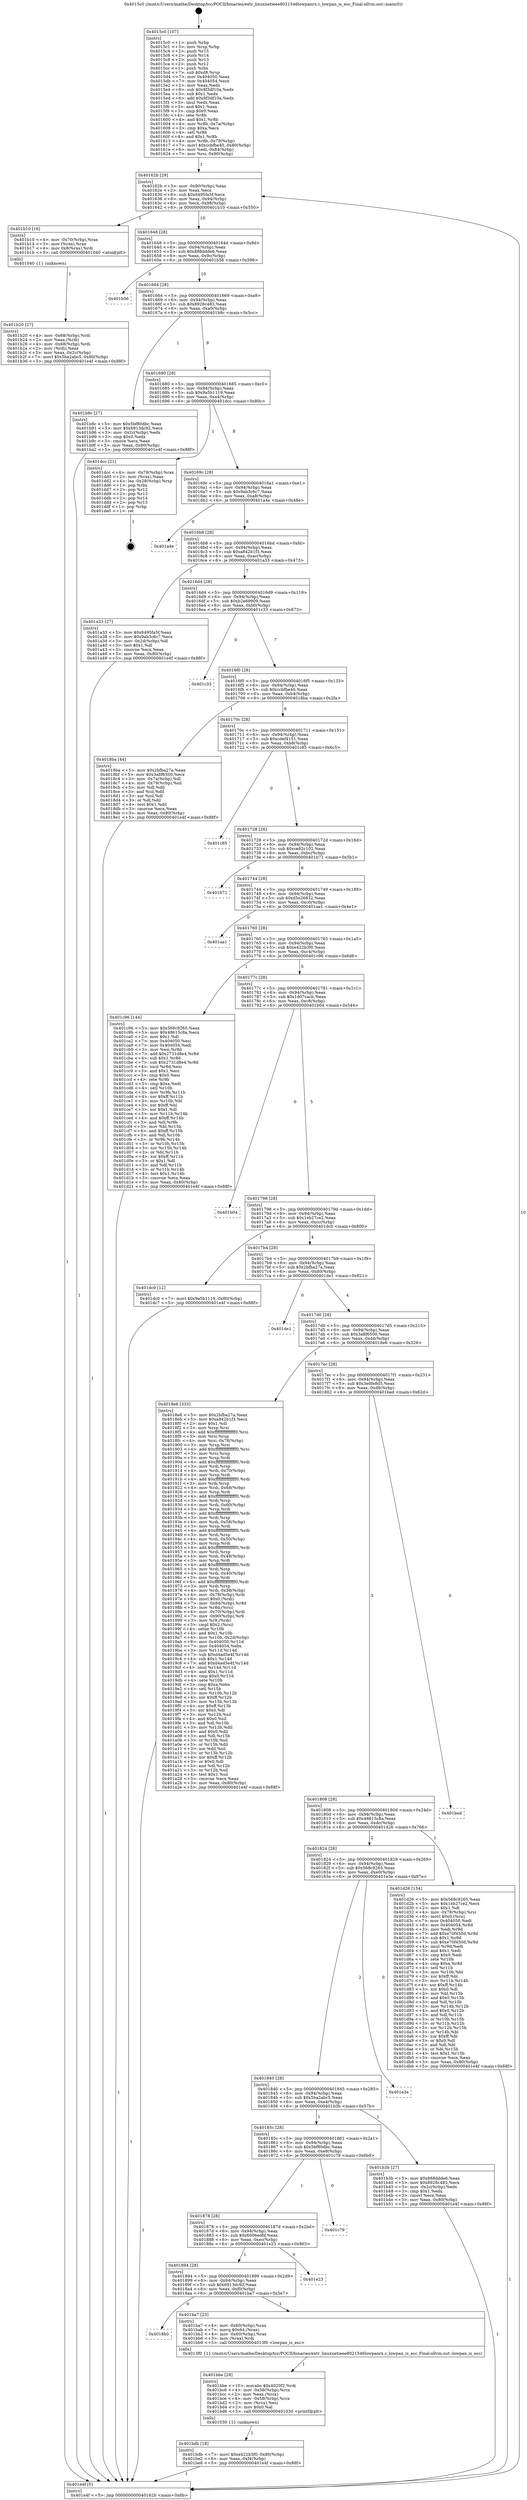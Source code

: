 digraph "0x4015c0" {
  label = "0x4015c0 (/mnt/c/Users/mathe/Desktop/tcc/POCII/binaries/extr_linuxnetieee8021546lowpanrx.c_lowpan_is_esc_Final-ollvm.out::main(0))"
  labelloc = "t"
  node[shape=record]

  Entry [label="",width=0.3,height=0.3,shape=circle,fillcolor=black,style=filled]
  "0x40162b" [label="{
     0x40162b [29]\l
     | [instrs]\l
     &nbsp;&nbsp;0x40162b \<+3\>: mov -0x80(%rbp),%eax\l
     &nbsp;&nbsp;0x40162e \<+2\>: mov %eax,%ecx\l
     &nbsp;&nbsp;0x401630 \<+6\>: sub $0x8495fa5f,%ecx\l
     &nbsp;&nbsp;0x401636 \<+6\>: mov %eax,-0x94(%rbp)\l
     &nbsp;&nbsp;0x40163c \<+6\>: mov %ecx,-0x98(%rbp)\l
     &nbsp;&nbsp;0x401642 \<+6\>: je 0000000000401b10 \<main+0x550\>\l
  }"]
  "0x401b10" [label="{
     0x401b10 [16]\l
     | [instrs]\l
     &nbsp;&nbsp;0x401b10 \<+4\>: mov -0x70(%rbp),%rax\l
     &nbsp;&nbsp;0x401b14 \<+3\>: mov (%rax),%rax\l
     &nbsp;&nbsp;0x401b17 \<+4\>: mov 0x8(%rax),%rdi\l
     &nbsp;&nbsp;0x401b1b \<+5\>: call 0000000000401040 \<atoi@plt\>\l
     | [calls]\l
     &nbsp;&nbsp;0x401040 \{1\} (unknown)\l
  }"]
  "0x401648" [label="{
     0x401648 [28]\l
     | [instrs]\l
     &nbsp;&nbsp;0x401648 \<+5\>: jmp 000000000040164d \<main+0x8d\>\l
     &nbsp;&nbsp;0x40164d \<+6\>: mov -0x94(%rbp),%eax\l
     &nbsp;&nbsp;0x401653 \<+5\>: sub $0x888ddde6,%eax\l
     &nbsp;&nbsp;0x401658 \<+6\>: mov %eax,-0x9c(%rbp)\l
     &nbsp;&nbsp;0x40165e \<+6\>: je 0000000000401b56 \<main+0x596\>\l
  }"]
  Exit [label="",width=0.3,height=0.3,shape=circle,fillcolor=black,style=filled,peripheries=2]
  "0x401b56" [label="{
     0x401b56\l
  }", style=dashed]
  "0x401664" [label="{
     0x401664 [28]\l
     | [instrs]\l
     &nbsp;&nbsp;0x401664 \<+5\>: jmp 0000000000401669 \<main+0xa9\>\l
     &nbsp;&nbsp;0x401669 \<+6\>: mov -0x94(%rbp),%eax\l
     &nbsp;&nbsp;0x40166f \<+5\>: sub $0x8928c483,%eax\l
     &nbsp;&nbsp;0x401674 \<+6\>: mov %eax,-0xa0(%rbp)\l
     &nbsp;&nbsp;0x40167a \<+6\>: je 0000000000401b8c \<main+0x5cc\>\l
  }"]
  "0x401bdb" [label="{
     0x401bdb [18]\l
     | [instrs]\l
     &nbsp;&nbsp;0x401bdb \<+7\>: movl $0xe422b3f0,-0x80(%rbp)\l
     &nbsp;&nbsp;0x401be2 \<+6\>: mov %eax,-0xf4(%rbp)\l
     &nbsp;&nbsp;0x401be8 \<+5\>: jmp 0000000000401e4f \<main+0x88f\>\l
  }"]
  "0x401b8c" [label="{
     0x401b8c [27]\l
     | [instrs]\l
     &nbsp;&nbsp;0x401b8c \<+5\>: mov $0x5bf80dbc,%eax\l
     &nbsp;&nbsp;0x401b91 \<+5\>: mov $0x6913dc92,%ecx\l
     &nbsp;&nbsp;0x401b96 \<+3\>: mov -0x2c(%rbp),%edx\l
     &nbsp;&nbsp;0x401b99 \<+3\>: cmp $0x0,%edx\l
     &nbsp;&nbsp;0x401b9c \<+3\>: cmove %ecx,%eax\l
     &nbsp;&nbsp;0x401b9f \<+3\>: mov %eax,-0x80(%rbp)\l
     &nbsp;&nbsp;0x401ba2 \<+5\>: jmp 0000000000401e4f \<main+0x88f\>\l
  }"]
  "0x401680" [label="{
     0x401680 [28]\l
     | [instrs]\l
     &nbsp;&nbsp;0x401680 \<+5\>: jmp 0000000000401685 \<main+0xc5\>\l
     &nbsp;&nbsp;0x401685 \<+6\>: mov -0x94(%rbp),%eax\l
     &nbsp;&nbsp;0x40168b \<+5\>: sub $0x9a5b1119,%eax\l
     &nbsp;&nbsp;0x401690 \<+6\>: mov %eax,-0xa4(%rbp)\l
     &nbsp;&nbsp;0x401696 \<+6\>: je 0000000000401dcc \<main+0x80c\>\l
  }"]
  "0x401bbe" [label="{
     0x401bbe [29]\l
     | [instrs]\l
     &nbsp;&nbsp;0x401bbe \<+10\>: movabs $0x4020f2,%rdi\l
     &nbsp;&nbsp;0x401bc8 \<+4\>: mov -0x58(%rbp),%rcx\l
     &nbsp;&nbsp;0x401bcc \<+2\>: mov %eax,(%rcx)\l
     &nbsp;&nbsp;0x401bce \<+4\>: mov -0x58(%rbp),%rcx\l
     &nbsp;&nbsp;0x401bd2 \<+2\>: mov (%rcx),%esi\l
     &nbsp;&nbsp;0x401bd4 \<+2\>: mov $0x0,%al\l
     &nbsp;&nbsp;0x401bd6 \<+5\>: call 0000000000401030 \<printf@plt\>\l
     | [calls]\l
     &nbsp;&nbsp;0x401030 \{1\} (unknown)\l
  }"]
  "0x401dcc" [label="{
     0x401dcc [21]\l
     | [instrs]\l
     &nbsp;&nbsp;0x401dcc \<+4\>: mov -0x78(%rbp),%rax\l
     &nbsp;&nbsp;0x401dd0 \<+2\>: mov (%rax),%eax\l
     &nbsp;&nbsp;0x401dd2 \<+4\>: lea -0x28(%rbp),%rsp\l
     &nbsp;&nbsp;0x401dd6 \<+1\>: pop %rbx\l
     &nbsp;&nbsp;0x401dd7 \<+2\>: pop %r12\l
     &nbsp;&nbsp;0x401dd9 \<+2\>: pop %r13\l
     &nbsp;&nbsp;0x401ddb \<+2\>: pop %r14\l
     &nbsp;&nbsp;0x401ddd \<+2\>: pop %r15\l
     &nbsp;&nbsp;0x401ddf \<+1\>: pop %rbp\l
     &nbsp;&nbsp;0x401de0 \<+1\>: ret\l
  }"]
  "0x40169c" [label="{
     0x40169c [28]\l
     | [instrs]\l
     &nbsp;&nbsp;0x40169c \<+5\>: jmp 00000000004016a1 \<main+0xe1\>\l
     &nbsp;&nbsp;0x4016a1 \<+6\>: mov -0x94(%rbp),%eax\l
     &nbsp;&nbsp;0x4016a7 \<+5\>: sub $0x9ab3c6c7,%eax\l
     &nbsp;&nbsp;0x4016ac \<+6\>: mov %eax,-0xa8(%rbp)\l
     &nbsp;&nbsp;0x4016b2 \<+6\>: je 0000000000401a4e \<main+0x48e\>\l
  }"]
  "0x4018b0" [label="{
     0x4018b0\l
  }", style=dashed]
  "0x401a4e" [label="{
     0x401a4e\l
  }", style=dashed]
  "0x4016b8" [label="{
     0x4016b8 [28]\l
     | [instrs]\l
     &nbsp;&nbsp;0x4016b8 \<+5\>: jmp 00000000004016bd \<main+0xfd\>\l
     &nbsp;&nbsp;0x4016bd \<+6\>: mov -0x94(%rbp),%eax\l
     &nbsp;&nbsp;0x4016c3 \<+5\>: sub $0xa842b1f3,%eax\l
     &nbsp;&nbsp;0x4016c8 \<+6\>: mov %eax,-0xac(%rbp)\l
     &nbsp;&nbsp;0x4016ce \<+6\>: je 0000000000401a33 \<main+0x473\>\l
  }"]
  "0x401ba7" [label="{
     0x401ba7 [23]\l
     | [instrs]\l
     &nbsp;&nbsp;0x401ba7 \<+4\>: mov -0x60(%rbp),%rax\l
     &nbsp;&nbsp;0x401bab \<+7\>: movq $0x64,(%rax)\l
     &nbsp;&nbsp;0x401bb2 \<+4\>: mov -0x60(%rbp),%rax\l
     &nbsp;&nbsp;0x401bb6 \<+3\>: mov (%rax),%rdi\l
     &nbsp;&nbsp;0x401bb9 \<+5\>: call 00000000004013f0 \<lowpan_is_esc\>\l
     | [calls]\l
     &nbsp;&nbsp;0x4013f0 \{1\} (/mnt/c/Users/mathe/Desktop/tcc/POCII/binaries/extr_linuxnetieee8021546lowpanrx.c_lowpan_is_esc_Final-ollvm.out::lowpan_is_esc)\l
  }"]
  "0x401a33" [label="{
     0x401a33 [27]\l
     | [instrs]\l
     &nbsp;&nbsp;0x401a33 \<+5\>: mov $0x8495fa5f,%eax\l
     &nbsp;&nbsp;0x401a38 \<+5\>: mov $0x9ab3c6c7,%ecx\l
     &nbsp;&nbsp;0x401a3d \<+3\>: mov -0x2d(%rbp),%dl\l
     &nbsp;&nbsp;0x401a40 \<+3\>: test $0x1,%dl\l
     &nbsp;&nbsp;0x401a43 \<+3\>: cmovne %ecx,%eax\l
     &nbsp;&nbsp;0x401a46 \<+3\>: mov %eax,-0x80(%rbp)\l
     &nbsp;&nbsp;0x401a49 \<+5\>: jmp 0000000000401e4f \<main+0x88f\>\l
  }"]
  "0x4016d4" [label="{
     0x4016d4 [28]\l
     | [instrs]\l
     &nbsp;&nbsp;0x4016d4 \<+5\>: jmp 00000000004016d9 \<main+0x119\>\l
     &nbsp;&nbsp;0x4016d9 \<+6\>: mov -0x94(%rbp),%eax\l
     &nbsp;&nbsp;0x4016df \<+5\>: sub $0xb2e69909,%eax\l
     &nbsp;&nbsp;0x4016e4 \<+6\>: mov %eax,-0xb0(%rbp)\l
     &nbsp;&nbsp;0x4016ea \<+6\>: je 0000000000401c33 \<main+0x673\>\l
  }"]
  "0x401894" [label="{
     0x401894 [28]\l
     | [instrs]\l
     &nbsp;&nbsp;0x401894 \<+5\>: jmp 0000000000401899 \<main+0x2d9\>\l
     &nbsp;&nbsp;0x401899 \<+6\>: mov -0x94(%rbp),%eax\l
     &nbsp;&nbsp;0x40189f \<+5\>: sub $0x6913dc92,%eax\l
     &nbsp;&nbsp;0x4018a4 \<+6\>: mov %eax,-0xf0(%rbp)\l
     &nbsp;&nbsp;0x4018aa \<+6\>: je 0000000000401ba7 \<main+0x5e7\>\l
  }"]
  "0x401c33" [label="{
     0x401c33\l
  }", style=dashed]
  "0x4016f0" [label="{
     0x4016f0 [28]\l
     | [instrs]\l
     &nbsp;&nbsp;0x4016f0 \<+5\>: jmp 00000000004016f5 \<main+0x135\>\l
     &nbsp;&nbsp;0x4016f5 \<+6\>: mov -0x94(%rbp),%eax\l
     &nbsp;&nbsp;0x4016fb \<+5\>: sub $0xccbfbe40,%eax\l
     &nbsp;&nbsp;0x401700 \<+6\>: mov %eax,-0xb4(%rbp)\l
     &nbsp;&nbsp;0x401706 \<+6\>: je 00000000004018ba \<main+0x2fa\>\l
  }"]
  "0x401e23" [label="{
     0x401e23\l
  }", style=dashed]
  "0x4018ba" [label="{
     0x4018ba [44]\l
     | [instrs]\l
     &nbsp;&nbsp;0x4018ba \<+5\>: mov $0x2bfba27a,%eax\l
     &nbsp;&nbsp;0x4018bf \<+5\>: mov $0x3a8f6500,%ecx\l
     &nbsp;&nbsp;0x4018c4 \<+3\>: mov -0x7a(%rbp),%dl\l
     &nbsp;&nbsp;0x4018c7 \<+4\>: mov -0x79(%rbp),%sil\l
     &nbsp;&nbsp;0x4018cb \<+3\>: mov %dl,%dil\l
     &nbsp;&nbsp;0x4018ce \<+3\>: and %sil,%dil\l
     &nbsp;&nbsp;0x4018d1 \<+3\>: xor %sil,%dl\l
     &nbsp;&nbsp;0x4018d4 \<+3\>: or %dl,%dil\l
     &nbsp;&nbsp;0x4018d7 \<+4\>: test $0x1,%dil\l
     &nbsp;&nbsp;0x4018db \<+3\>: cmovne %ecx,%eax\l
     &nbsp;&nbsp;0x4018de \<+3\>: mov %eax,-0x80(%rbp)\l
     &nbsp;&nbsp;0x4018e1 \<+5\>: jmp 0000000000401e4f \<main+0x88f\>\l
  }"]
  "0x40170c" [label="{
     0x40170c [28]\l
     | [instrs]\l
     &nbsp;&nbsp;0x40170c \<+5\>: jmp 0000000000401711 \<main+0x151\>\l
     &nbsp;&nbsp;0x401711 \<+6\>: mov -0x94(%rbp),%eax\l
     &nbsp;&nbsp;0x401717 \<+5\>: sub $0xcdef4151,%eax\l
     &nbsp;&nbsp;0x40171c \<+6\>: mov %eax,-0xb8(%rbp)\l
     &nbsp;&nbsp;0x401722 \<+6\>: je 0000000000401c85 \<main+0x6c5\>\l
  }"]
  "0x401e4f" [label="{
     0x401e4f [5]\l
     | [instrs]\l
     &nbsp;&nbsp;0x401e4f \<+5\>: jmp 000000000040162b \<main+0x6b\>\l
  }"]
  "0x4015c0" [label="{
     0x4015c0 [107]\l
     | [instrs]\l
     &nbsp;&nbsp;0x4015c0 \<+1\>: push %rbp\l
     &nbsp;&nbsp;0x4015c1 \<+3\>: mov %rsp,%rbp\l
     &nbsp;&nbsp;0x4015c4 \<+2\>: push %r15\l
     &nbsp;&nbsp;0x4015c6 \<+2\>: push %r14\l
     &nbsp;&nbsp;0x4015c8 \<+2\>: push %r13\l
     &nbsp;&nbsp;0x4015ca \<+2\>: push %r12\l
     &nbsp;&nbsp;0x4015cc \<+1\>: push %rbx\l
     &nbsp;&nbsp;0x4015cd \<+7\>: sub $0xd8,%rsp\l
     &nbsp;&nbsp;0x4015d4 \<+7\>: mov 0x404050,%eax\l
     &nbsp;&nbsp;0x4015db \<+7\>: mov 0x404054,%ecx\l
     &nbsp;&nbsp;0x4015e2 \<+2\>: mov %eax,%edx\l
     &nbsp;&nbsp;0x4015e4 \<+6\>: sub $0x8f3df10a,%edx\l
     &nbsp;&nbsp;0x4015ea \<+3\>: sub $0x1,%edx\l
     &nbsp;&nbsp;0x4015ed \<+6\>: add $0x8f3df10a,%edx\l
     &nbsp;&nbsp;0x4015f3 \<+3\>: imul %edx,%eax\l
     &nbsp;&nbsp;0x4015f6 \<+3\>: and $0x1,%eax\l
     &nbsp;&nbsp;0x4015f9 \<+3\>: cmp $0x0,%eax\l
     &nbsp;&nbsp;0x4015fc \<+4\>: sete %r8b\l
     &nbsp;&nbsp;0x401600 \<+4\>: and $0x1,%r8b\l
     &nbsp;&nbsp;0x401604 \<+4\>: mov %r8b,-0x7a(%rbp)\l
     &nbsp;&nbsp;0x401608 \<+3\>: cmp $0xa,%ecx\l
     &nbsp;&nbsp;0x40160b \<+4\>: setl %r8b\l
     &nbsp;&nbsp;0x40160f \<+4\>: and $0x1,%r8b\l
     &nbsp;&nbsp;0x401613 \<+4\>: mov %r8b,-0x79(%rbp)\l
     &nbsp;&nbsp;0x401617 \<+7\>: movl $0xccbfbe40,-0x80(%rbp)\l
     &nbsp;&nbsp;0x40161e \<+6\>: mov %edi,-0x84(%rbp)\l
     &nbsp;&nbsp;0x401624 \<+7\>: mov %rsi,-0x90(%rbp)\l
  }"]
  "0x401878" [label="{
     0x401878 [28]\l
     | [instrs]\l
     &nbsp;&nbsp;0x401878 \<+5\>: jmp 000000000040187d \<main+0x2bd\>\l
     &nbsp;&nbsp;0x40187d \<+6\>: mov -0x94(%rbp),%eax\l
     &nbsp;&nbsp;0x401883 \<+5\>: sub $0x6006ed6f,%eax\l
     &nbsp;&nbsp;0x401888 \<+6\>: mov %eax,-0xec(%rbp)\l
     &nbsp;&nbsp;0x40188e \<+6\>: je 0000000000401e23 \<main+0x863\>\l
  }"]
  "0x401c85" [label="{
     0x401c85\l
  }", style=dashed]
  "0x401728" [label="{
     0x401728 [28]\l
     | [instrs]\l
     &nbsp;&nbsp;0x401728 \<+5\>: jmp 000000000040172d \<main+0x16d\>\l
     &nbsp;&nbsp;0x40172d \<+6\>: mov -0x94(%rbp),%eax\l
     &nbsp;&nbsp;0x401733 \<+5\>: sub $0xce82c102,%eax\l
     &nbsp;&nbsp;0x401738 \<+6\>: mov %eax,-0xbc(%rbp)\l
     &nbsp;&nbsp;0x40173e \<+6\>: je 0000000000401b71 \<main+0x5b1\>\l
  }"]
  "0x401c79" [label="{
     0x401c79\l
  }", style=dashed]
  "0x401b71" [label="{
     0x401b71\l
  }", style=dashed]
  "0x401744" [label="{
     0x401744 [28]\l
     | [instrs]\l
     &nbsp;&nbsp;0x401744 \<+5\>: jmp 0000000000401749 \<main+0x189\>\l
     &nbsp;&nbsp;0x401749 \<+6\>: mov -0x94(%rbp),%eax\l
     &nbsp;&nbsp;0x40174f \<+5\>: sub $0xd5e26832,%eax\l
     &nbsp;&nbsp;0x401754 \<+6\>: mov %eax,-0xc0(%rbp)\l
     &nbsp;&nbsp;0x40175a \<+6\>: je 0000000000401aa1 \<main+0x4e1\>\l
  }"]
  "0x40185c" [label="{
     0x40185c [28]\l
     | [instrs]\l
     &nbsp;&nbsp;0x40185c \<+5\>: jmp 0000000000401861 \<main+0x2a1\>\l
     &nbsp;&nbsp;0x401861 \<+6\>: mov -0x94(%rbp),%eax\l
     &nbsp;&nbsp;0x401867 \<+5\>: sub $0x5bf80dbc,%eax\l
     &nbsp;&nbsp;0x40186c \<+6\>: mov %eax,-0xe8(%rbp)\l
     &nbsp;&nbsp;0x401872 \<+6\>: je 0000000000401c79 \<main+0x6b9\>\l
  }"]
  "0x401aa1" [label="{
     0x401aa1\l
  }", style=dashed]
  "0x401760" [label="{
     0x401760 [28]\l
     | [instrs]\l
     &nbsp;&nbsp;0x401760 \<+5\>: jmp 0000000000401765 \<main+0x1a5\>\l
     &nbsp;&nbsp;0x401765 \<+6\>: mov -0x94(%rbp),%eax\l
     &nbsp;&nbsp;0x40176b \<+5\>: sub $0xe422b3f0,%eax\l
     &nbsp;&nbsp;0x401770 \<+6\>: mov %eax,-0xc4(%rbp)\l
     &nbsp;&nbsp;0x401776 \<+6\>: je 0000000000401c96 \<main+0x6d6\>\l
  }"]
  "0x401b3b" [label="{
     0x401b3b [27]\l
     | [instrs]\l
     &nbsp;&nbsp;0x401b3b \<+5\>: mov $0x888ddde6,%eax\l
     &nbsp;&nbsp;0x401b40 \<+5\>: mov $0x8928c483,%ecx\l
     &nbsp;&nbsp;0x401b45 \<+3\>: mov -0x2c(%rbp),%edx\l
     &nbsp;&nbsp;0x401b48 \<+3\>: cmp $0x1,%edx\l
     &nbsp;&nbsp;0x401b4b \<+3\>: cmovl %ecx,%eax\l
     &nbsp;&nbsp;0x401b4e \<+3\>: mov %eax,-0x80(%rbp)\l
     &nbsp;&nbsp;0x401b51 \<+5\>: jmp 0000000000401e4f \<main+0x88f\>\l
  }"]
  "0x401c96" [label="{
     0x401c96 [144]\l
     | [instrs]\l
     &nbsp;&nbsp;0x401c96 \<+5\>: mov $0x568c9265,%eax\l
     &nbsp;&nbsp;0x401c9b \<+5\>: mov $0x48615c8a,%ecx\l
     &nbsp;&nbsp;0x401ca0 \<+2\>: mov $0x1,%dl\l
     &nbsp;&nbsp;0x401ca2 \<+7\>: mov 0x404050,%esi\l
     &nbsp;&nbsp;0x401ca9 \<+7\>: mov 0x404054,%edi\l
     &nbsp;&nbsp;0x401cb0 \<+3\>: mov %esi,%r8d\l
     &nbsp;&nbsp;0x401cb3 \<+7\>: add $0x2731d8e4,%r8d\l
     &nbsp;&nbsp;0x401cba \<+4\>: sub $0x1,%r8d\l
     &nbsp;&nbsp;0x401cbe \<+7\>: sub $0x2731d8e4,%r8d\l
     &nbsp;&nbsp;0x401cc5 \<+4\>: imul %r8d,%esi\l
     &nbsp;&nbsp;0x401cc9 \<+3\>: and $0x1,%esi\l
     &nbsp;&nbsp;0x401ccc \<+3\>: cmp $0x0,%esi\l
     &nbsp;&nbsp;0x401ccf \<+4\>: sete %r9b\l
     &nbsp;&nbsp;0x401cd3 \<+3\>: cmp $0xa,%edi\l
     &nbsp;&nbsp;0x401cd6 \<+4\>: setl %r10b\l
     &nbsp;&nbsp;0x401cda \<+3\>: mov %r9b,%r11b\l
     &nbsp;&nbsp;0x401cdd \<+4\>: xor $0xff,%r11b\l
     &nbsp;&nbsp;0x401ce1 \<+3\>: mov %r10b,%bl\l
     &nbsp;&nbsp;0x401ce4 \<+3\>: xor $0xff,%bl\l
     &nbsp;&nbsp;0x401ce7 \<+3\>: xor $0x1,%dl\l
     &nbsp;&nbsp;0x401cea \<+3\>: mov %r11b,%r14b\l
     &nbsp;&nbsp;0x401ced \<+4\>: and $0xff,%r14b\l
     &nbsp;&nbsp;0x401cf1 \<+3\>: and %dl,%r9b\l
     &nbsp;&nbsp;0x401cf4 \<+3\>: mov %bl,%r15b\l
     &nbsp;&nbsp;0x401cf7 \<+4\>: and $0xff,%r15b\l
     &nbsp;&nbsp;0x401cfb \<+3\>: and %dl,%r10b\l
     &nbsp;&nbsp;0x401cfe \<+3\>: or %r9b,%r14b\l
     &nbsp;&nbsp;0x401d01 \<+3\>: or %r10b,%r15b\l
     &nbsp;&nbsp;0x401d04 \<+3\>: xor %r15b,%r14b\l
     &nbsp;&nbsp;0x401d07 \<+3\>: or %bl,%r11b\l
     &nbsp;&nbsp;0x401d0a \<+4\>: xor $0xff,%r11b\l
     &nbsp;&nbsp;0x401d0e \<+3\>: or $0x1,%dl\l
     &nbsp;&nbsp;0x401d11 \<+3\>: and %dl,%r11b\l
     &nbsp;&nbsp;0x401d14 \<+3\>: or %r11b,%r14b\l
     &nbsp;&nbsp;0x401d17 \<+4\>: test $0x1,%r14b\l
     &nbsp;&nbsp;0x401d1b \<+3\>: cmovne %ecx,%eax\l
     &nbsp;&nbsp;0x401d1e \<+3\>: mov %eax,-0x80(%rbp)\l
     &nbsp;&nbsp;0x401d21 \<+5\>: jmp 0000000000401e4f \<main+0x88f\>\l
  }"]
  "0x40177c" [label="{
     0x40177c [28]\l
     | [instrs]\l
     &nbsp;&nbsp;0x40177c \<+5\>: jmp 0000000000401781 \<main+0x1c1\>\l
     &nbsp;&nbsp;0x401781 \<+6\>: mov -0x94(%rbp),%eax\l
     &nbsp;&nbsp;0x401787 \<+5\>: sub $0x1d07cacb,%eax\l
     &nbsp;&nbsp;0x40178c \<+6\>: mov %eax,-0xc8(%rbp)\l
     &nbsp;&nbsp;0x401792 \<+6\>: je 0000000000401b04 \<main+0x544\>\l
  }"]
  "0x401840" [label="{
     0x401840 [28]\l
     | [instrs]\l
     &nbsp;&nbsp;0x401840 \<+5\>: jmp 0000000000401845 \<main+0x285\>\l
     &nbsp;&nbsp;0x401845 \<+6\>: mov -0x94(%rbp),%eax\l
     &nbsp;&nbsp;0x40184b \<+5\>: sub $0x5ba2abc5,%eax\l
     &nbsp;&nbsp;0x401850 \<+6\>: mov %eax,-0xe4(%rbp)\l
     &nbsp;&nbsp;0x401856 \<+6\>: je 0000000000401b3b \<main+0x57b\>\l
  }"]
  "0x401b04" [label="{
     0x401b04\l
  }", style=dashed]
  "0x401798" [label="{
     0x401798 [28]\l
     | [instrs]\l
     &nbsp;&nbsp;0x401798 \<+5\>: jmp 000000000040179d \<main+0x1dd\>\l
     &nbsp;&nbsp;0x40179d \<+6\>: mov -0x94(%rbp),%eax\l
     &nbsp;&nbsp;0x4017a3 \<+5\>: sub $0x1eb27ce2,%eax\l
     &nbsp;&nbsp;0x4017a8 \<+6\>: mov %eax,-0xcc(%rbp)\l
     &nbsp;&nbsp;0x4017ae \<+6\>: je 0000000000401dc0 \<main+0x800\>\l
  }"]
  "0x401e3e" [label="{
     0x401e3e\l
  }", style=dashed]
  "0x401dc0" [label="{
     0x401dc0 [12]\l
     | [instrs]\l
     &nbsp;&nbsp;0x401dc0 \<+7\>: movl $0x9a5b1119,-0x80(%rbp)\l
     &nbsp;&nbsp;0x401dc7 \<+5\>: jmp 0000000000401e4f \<main+0x88f\>\l
  }"]
  "0x4017b4" [label="{
     0x4017b4 [28]\l
     | [instrs]\l
     &nbsp;&nbsp;0x4017b4 \<+5\>: jmp 00000000004017b9 \<main+0x1f9\>\l
     &nbsp;&nbsp;0x4017b9 \<+6\>: mov -0x94(%rbp),%eax\l
     &nbsp;&nbsp;0x4017bf \<+5\>: sub $0x2bfba27a,%eax\l
     &nbsp;&nbsp;0x4017c4 \<+6\>: mov %eax,-0xd0(%rbp)\l
     &nbsp;&nbsp;0x4017ca \<+6\>: je 0000000000401de1 \<main+0x821\>\l
  }"]
  "0x401824" [label="{
     0x401824 [28]\l
     | [instrs]\l
     &nbsp;&nbsp;0x401824 \<+5\>: jmp 0000000000401829 \<main+0x269\>\l
     &nbsp;&nbsp;0x401829 \<+6\>: mov -0x94(%rbp),%eax\l
     &nbsp;&nbsp;0x40182f \<+5\>: sub $0x568c9265,%eax\l
     &nbsp;&nbsp;0x401834 \<+6\>: mov %eax,-0xe0(%rbp)\l
     &nbsp;&nbsp;0x40183a \<+6\>: je 0000000000401e3e \<main+0x87e\>\l
  }"]
  "0x401de1" [label="{
     0x401de1\l
  }", style=dashed]
  "0x4017d0" [label="{
     0x4017d0 [28]\l
     | [instrs]\l
     &nbsp;&nbsp;0x4017d0 \<+5\>: jmp 00000000004017d5 \<main+0x215\>\l
     &nbsp;&nbsp;0x4017d5 \<+6\>: mov -0x94(%rbp),%eax\l
     &nbsp;&nbsp;0x4017db \<+5\>: sub $0x3a8f6500,%eax\l
     &nbsp;&nbsp;0x4017e0 \<+6\>: mov %eax,-0xd4(%rbp)\l
     &nbsp;&nbsp;0x4017e6 \<+6\>: je 00000000004018e6 \<main+0x326\>\l
  }"]
  "0x401d26" [label="{
     0x401d26 [154]\l
     | [instrs]\l
     &nbsp;&nbsp;0x401d26 \<+5\>: mov $0x568c9265,%eax\l
     &nbsp;&nbsp;0x401d2b \<+5\>: mov $0x1eb27ce2,%ecx\l
     &nbsp;&nbsp;0x401d30 \<+2\>: mov $0x1,%dl\l
     &nbsp;&nbsp;0x401d32 \<+4\>: mov -0x78(%rbp),%rsi\l
     &nbsp;&nbsp;0x401d36 \<+6\>: movl $0x0,(%rsi)\l
     &nbsp;&nbsp;0x401d3c \<+7\>: mov 0x404050,%edi\l
     &nbsp;&nbsp;0x401d43 \<+8\>: mov 0x404054,%r8d\l
     &nbsp;&nbsp;0x401d4b \<+3\>: mov %edi,%r9d\l
     &nbsp;&nbsp;0x401d4e \<+7\>: add $0xe70f450d,%r9d\l
     &nbsp;&nbsp;0x401d55 \<+4\>: sub $0x1,%r9d\l
     &nbsp;&nbsp;0x401d59 \<+7\>: sub $0xe70f450d,%r9d\l
     &nbsp;&nbsp;0x401d60 \<+4\>: imul %r9d,%edi\l
     &nbsp;&nbsp;0x401d64 \<+3\>: and $0x1,%edi\l
     &nbsp;&nbsp;0x401d67 \<+3\>: cmp $0x0,%edi\l
     &nbsp;&nbsp;0x401d6a \<+4\>: sete %r10b\l
     &nbsp;&nbsp;0x401d6e \<+4\>: cmp $0xa,%r8d\l
     &nbsp;&nbsp;0x401d72 \<+4\>: setl %r11b\l
     &nbsp;&nbsp;0x401d76 \<+3\>: mov %r10b,%bl\l
     &nbsp;&nbsp;0x401d79 \<+3\>: xor $0xff,%bl\l
     &nbsp;&nbsp;0x401d7c \<+3\>: mov %r11b,%r14b\l
     &nbsp;&nbsp;0x401d7f \<+4\>: xor $0xff,%r14b\l
     &nbsp;&nbsp;0x401d83 \<+3\>: xor $0x0,%dl\l
     &nbsp;&nbsp;0x401d86 \<+3\>: mov %bl,%r15b\l
     &nbsp;&nbsp;0x401d89 \<+4\>: and $0x0,%r15b\l
     &nbsp;&nbsp;0x401d8d \<+3\>: and %dl,%r10b\l
     &nbsp;&nbsp;0x401d90 \<+3\>: mov %r14b,%r12b\l
     &nbsp;&nbsp;0x401d93 \<+4\>: and $0x0,%r12b\l
     &nbsp;&nbsp;0x401d97 \<+3\>: and %dl,%r11b\l
     &nbsp;&nbsp;0x401d9a \<+3\>: or %r10b,%r15b\l
     &nbsp;&nbsp;0x401d9d \<+3\>: or %r11b,%r12b\l
     &nbsp;&nbsp;0x401da0 \<+3\>: xor %r12b,%r15b\l
     &nbsp;&nbsp;0x401da3 \<+3\>: or %r14b,%bl\l
     &nbsp;&nbsp;0x401da6 \<+3\>: xor $0xff,%bl\l
     &nbsp;&nbsp;0x401da9 \<+3\>: or $0x0,%dl\l
     &nbsp;&nbsp;0x401dac \<+2\>: and %dl,%bl\l
     &nbsp;&nbsp;0x401dae \<+3\>: or %bl,%r15b\l
     &nbsp;&nbsp;0x401db1 \<+4\>: test $0x1,%r15b\l
     &nbsp;&nbsp;0x401db5 \<+3\>: cmovne %ecx,%eax\l
     &nbsp;&nbsp;0x401db8 \<+3\>: mov %eax,-0x80(%rbp)\l
     &nbsp;&nbsp;0x401dbb \<+5\>: jmp 0000000000401e4f \<main+0x88f\>\l
  }"]
  "0x4018e6" [label="{
     0x4018e6 [333]\l
     | [instrs]\l
     &nbsp;&nbsp;0x4018e6 \<+5\>: mov $0x2bfba27a,%eax\l
     &nbsp;&nbsp;0x4018eb \<+5\>: mov $0xa842b1f3,%ecx\l
     &nbsp;&nbsp;0x4018f0 \<+2\>: mov $0x1,%dl\l
     &nbsp;&nbsp;0x4018f2 \<+3\>: mov %rsp,%rsi\l
     &nbsp;&nbsp;0x4018f5 \<+4\>: add $0xfffffffffffffff0,%rsi\l
     &nbsp;&nbsp;0x4018f9 \<+3\>: mov %rsi,%rsp\l
     &nbsp;&nbsp;0x4018fc \<+4\>: mov %rsi,-0x78(%rbp)\l
     &nbsp;&nbsp;0x401900 \<+3\>: mov %rsp,%rsi\l
     &nbsp;&nbsp;0x401903 \<+4\>: add $0xfffffffffffffff0,%rsi\l
     &nbsp;&nbsp;0x401907 \<+3\>: mov %rsi,%rsp\l
     &nbsp;&nbsp;0x40190a \<+3\>: mov %rsp,%rdi\l
     &nbsp;&nbsp;0x40190d \<+4\>: add $0xfffffffffffffff0,%rdi\l
     &nbsp;&nbsp;0x401911 \<+3\>: mov %rdi,%rsp\l
     &nbsp;&nbsp;0x401914 \<+4\>: mov %rdi,-0x70(%rbp)\l
     &nbsp;&nbsp;0x401918 \<+3\>: mov %rsp,%rdi\l
     &nbsp;&nbsp;0x40191b \<+4\>: add $0xfffffffffffffff0,%rdi\l
     &nbsp;&nbsp;0x40191f \<+3\>: mov %rdi,%rsp\l
     &nbsp;&nbsp;0x401922 \<+4\>: mov %rdi,-0x68(%rbp)\l
     &nbsp;&nbsp;0x401926 \<+3\>: mov %rsp,%rdi\l
     &nbsp;&nbsp;0x401929 \<+4\>: add $0xfffffffffffffff0,%rdi\l
     &nbsp;&nbsp;0x40192d \<+3\>: mov %rdi,%rsp\l
     &nbsp;&nbsp;0x401930 \<+4\>: mov %rdi,-0x60(%rbp)\l
     &nbsp;&nbsp;0x401934 \<+3\>: mov %rsp,%rdi\l
     &nbsp;&nbsp;0x401937 \<+4\>: add $0xfffffffffffffff0,%rdi\l
     &nbsp;&nbsp;0x40193b \<+3\>: mov %rdi,%rsp\l
     &nbsp;&nbsp;0x40193e \<+4\>: mov %rdi,-0x58(%rbp)\l
     &nbsp;&nbsp;0x401942 \<+3\>: mov %rsp,%rdi\l
     &nbsp;&nbsp;0x401945 \<+4\>: add $0xfffffffffffffff0,%rdi\l
     &nbsp;&nbsp;0x401949 \<+3\>: mov %rdi,%rsp\l
     &nbsp;&nbsp;0x40194c \<+4\>: mov %rdi,-0x50(%rbp)\l
     &nbsp;&nbsp;0x401950 \<+3\>: mov %rsp,%rdi\l
     &nbsp;&nbsp;0x401953 \<+4\>: add $0xfffffffffffffff0,%rdi\l
     &nbsp;&nbsp;0x401957 \<+3\>: mov %rdi,%rsp\l
     &nbsp;&nbsp;0x40195a \<+4\>: mov %rdi,-0x48(%rbp)\l
     &nbsp;&nbsp;0x40195e \<+3\>: mov %rsp,%rdi\l
     &nbsp;&nbsp;0x401961 \<+4\>: add $0xfffffffffffffff0,%rdi\l
     &nbsp;&nbsp;0x401965 \<+3\>: mov %rdi,%rsp\l
     &nbsp;&nbsp;0x401968 \<+4\>: mov %rdi,-0x40(%rbp)\l
     &nbsp;&nbsp;0x40196c \<+3\>: mov %rsp,%rdi\l
     &nbsp;&nbsp;0x40196f \<+4\>: add $0xfffffffffffffff0,%rdi\l
     &nbsp;&nbsp;0x401973 \<+3\>: mov %rdi,%rsp\l
     &nbsp;&nbsp;0x401976 \<+4\>: mov %rdi,-0x38(%rbp)\l
     &nbsp;&nbsp;0x40197a \<+4\>: mov -0x78(%rbp),%rdi\l
     &nbsp;&nbsp;0x40197e \<+6\>: movl $0x0,(%rdi)\l
     &nbsp;&nbsp;0x401984 \<+7\>: mov -0x84(%rbp),%r8d\l
     &nbsp;&nbsp;0x40198b \<+3\>: mov %r8d,(%rsi)\l
     &nbsp;&nbsp;0x40198e \<+4\>: mov -0x70(%rbp),%rdi\l
     &nbsp;&nbsp;0x401992 \<+7\>: mov -0x90(%rbp),%r9\l
     &nbsp;&nbsp;0x401999 \<+3\>: mov %r9,(%rdi)\l
     &nbsp;&nbsp;0x40199c \<+3\>: cmpl $0x2,(%rsi)\l
     &nbsp;&nbsp;0x40199f \<+4\>: setne %r10b\l
     &nbsp;&nbsp;0x4019a3 \<+4\>: and $0x1,%r10b\l
     &nbsp;&nbsp;0x4019a7 \<+4\>: mov %r10b,-0x2d(%rbp)\l
     &nbsp;&nbsp;0x4019ab \<+8\>: mov 0x404050,%r11d\l
     &nbsp;&nbsp;0x4019b3 \<+7\>: mov 0x404054,%ebx\l
     &nbsp;&nbsp;0x4019ba \<+3\>: mov %r11d,%r14d\l
     &nbsp;&nbsp;0x4019bd \<+7\>: sub $0xd4ad5e4f,%r14d\l
     &nbsp;&nbsp;0x4019c4 \<+4\>: sub $0x1,%r14d\l
     &nbsp;&nbsp;0x4019c8 \<+7\>: add $0xd4ad5e4f,%r14d\l
     &nbsp;&nbsp;0x4019cf \<+4\>: imul %r14d,%r11d\l
     &nbsp;&nbsp;0x4019d3 \<+4\>: and $0x1,%r11d\l
     &nbsp;&nbsp;0x4019d7 \<+4\>: cmp $0x0,%r11d\l
     &nbsp;&nbsp;0x4019db \<+4\>: sete %r10b\l
     &nbsp;&nbsp;0x4019df \<+3\>: cmp $0xa,%ebx\l
     &nbsp;&nbsp;0x4019e2 \<+4\>: setl %r15b\l
     &nbsp;&nbsp;0x4019e6 \<+3\>: mov %r10b,%r12b\l
     &nbsp;&nbsp;0x4019e9 \<+4\>: xor $0xff,%r12b\l
     &nbsp;&nbsp;0x4019ed \<+3\>: mov %r15b,%r13b\l
     &nbsp;&nbsp;0x4019f0 \<+4\>: xor $0xff,%r13b\l
     &nbsp;&nbsp;0x4019f4 \<+3\>: xor $0x0,%dl\l
     &nbsp;&nbsp;0x4019f7 \<+3\>: mov %r12b,%sil\l
     &nbsp;&nbsp;0x4019fa \<+4\>: and $0x0,%sil\l
     &nbsp;&nbsp;0x4019fe \<+3\>: and %dl,%r10b\l
     &nbsp;&nbsp;0x401a01 \<+3\>: mov %r13b,%dil\l
     &nbsp;&nbsp;0x401a04 \<+4\>: and $0x0,%dil\l
     &nbsp;&nbsp;0x401a08 \<+3\>: and %dl,%r15b\l
     &nbsp;&nbsp;0x401a0b \<+3\>: or %r10b,%sil\l
     &nbsp;&nbsp;0x401a0e \<+3\>: or %r15b,%dil\l
     &nbsp;&nbsp;0x401a11 \<+3\>: xor %dil,%sil\l
     &nbsp;&nbsp;0x401a14 \<+3\>: or %r13b,%r12b\l
     &nbsp;&nbsp;0x401a17 \<+4\>: xor $0xff,%r12b\l
     &nbsp;&nbsp;0x401a1b \<+3\>: or $0x0,%dl\l
     &nbsp;&nbsp;0x401a1e \<+3\>: and %dl,%r12b\l
     &nbsp;&nbsp;0x401a21 \<+3\>: or %r12b,%sil\l
     &nbsp;&nbsp;0x401a24 \<+4\>: test $0x1,%sil\l
     &nbsp;&nbsp;0x401a28 \<+3\>: cmovne %ecx,%eax\l
     &nbsp;&nbsp;0x401a2b \<+3\>: mov %eax,-0x80(%rbp)\l
     &nbsp;&nbsp;0x401a2e \<+5\>: jmp 0000000000401e4f \<main+0x88f\>\l
  }"]
  "0x4017ec" [label="{
     0x4017ec [28]\l
     | [instrs]\l
     &nbsp;&nbsp;0x4017ec \<+5\>: jmp 00000000004017f1 \<main+0x231\>\l
     &nbsp;&nbsp;0x4017f1 \<+6\>: mov -0x94(%rbp),%eax\l
     &nbsp;&nbsp;0x4017f7 \<+5\>: sub $0x3e0fe8d5,%eax\l
     &nbsp;&nbsp;0x4017fc \<+6\>: mov %eax,-0xd8(%rbp)\l
     &nbsp;&nbsp;0x401802 \<+6\>: je 0000000000401bed \<main+0x62d\>\l
  }"]
  "0x401808" [label="{
     0x401808 [28]\l
     | [instrs]\l
     &nbsp;&nbsp;0x401808 \<+5\>: jmp 000000000040180d \<main+0x24d\>\l
     &nbsp;&nbsp;0x40180d \<+6\>: mov -0x94(%rbp),%eax\l
     &nbsp;&nbsp;0x401813 \<+5\>: sub $0x48615c8a,%eax\l
     &nbsp;&nbsp;0x401818 \<+6\>: mov %eax,-0xdc(%rbp)\l
     &nbsp;&nbsp;0x40181e \<+6\>: je 0000000000401d26 \<main+0x766\>\l
  }"]
  "0x401b20" [label="{
     0x401b20 [27]\l
     | [instrs]\l
     &nbsp;&nbsp;0x401b20 \<+4\>: mov -0x68(%rbp),%rdi\l
     &nbsp;&nbsp;0x401b24 \<+2\>: mov %eax,(%rdi)\l
     &nbsp;&nbsp;0x401b26 \<+4\>: mov -0x68(%rbp),%rdi\l
     &nbsp;&nbsp;0x401b2a \<+2\>: mov (%rdi),%eax\l
     &nbsp;&nbsp;0x401b2c \<+3\>: mov %eax,-0x2c(%rbp)\l
     &nbsp;&nbsp;0x401b2f \<+7\>: movl $0x5ba2abc5,-0x80(%rbp)\l
     &nbsp;&nbsp;0x401b36 \<+5\>: jmp 0000000000401e4f \<main+0x88f\>\l
  }"]
  "0x401bed" [label="{
     0x401bed\l
  }", style=dashed]
  Entry -> "0x4015c0" [label=" 1"]
  "0x40162b" -> "0x401b10" [label=" 1"]
  "0x40162b" -> "0x401648" [label=" 10"]
  "0x401dcc" -> Exit [label=" 1"]
  "0x401648" -> "0x401b56" [label=" 0"]
  "0x401648" -> "0x401664" [label=" 10"]
  "0x401dc0" -> "0x401e4f" [label=" 1"]
  "0x401664" -> "0x401b8c" [label=" 1"]
  "0x401664" -> "0x401680" [label=" 9"]
  "0x401d26" -> "0x401e4f" [label=" 1"]
  "0x401680" -> "0x401dcc" [label=" 1"]
  "0x401680" -> "0x40169c" [label=" 8"]
  "0x401c96" -> "0x401e4f" [label=" 1"]
  "0x40169c" -> "0x401a4e" [label=" 0"]
  "0x40169c" -> "0x4016b8" [label=" 8"]
  "0x401bdb" -> "0x401e4f" [label=" 1"]
  "0x4016b8" -> "0x401a33" [label=" 1"]
  "0x4016b8" -> "0x4016d4" [label=" 7"]
  "0x401bbe" -> "0x401bdb" [label=" 1"]
  "0x4016d4" -> "0x401c33" [label=" 0"]
  "0x4016d4" -> "0x4016f0" [label=" 7"]
  "0x401894" -> "0x4018b0" [label=" 0"]
  "0x4016f0" -> "0x4018ba" [label=" 1"]
  "0x4016f0" -> "0x40170c" [label=" 6"]
  "0x4018ba" -> "0x401e4f" [label=" 1"]
  "0x4015c0" -> "0x40162b" [label=" 1"]
  "0x401e4f" -> "0x40162b" [label=" 10"]
  "0x401894" -> "0x401ba7" [label=" 1"]
  "0x40170c" -> "0x401c85" [label=" 0"]
  "0x40170c" -> "0x401728" [label=" 6"]
  "0x401878" -> "0x401894" [label=" 1"]
  "0x401728" -> "0x401b71" [label=" 0"]
  "0x401728" -> "0x401744" [label=" 6"]
  "0x401878" -> "0x401e23" [label=" 0"]
  "0x401744" -> "0x401aa1" [label=" 0"]
  "0x401744" -> "0x401760" [label=" 6"]
  "0x40185c" -> "0x401878" [label=" 1"]
  "0x401760" -> "0x401c96" [label=" 1"]
  "0x401760" -> "0x40177c" [label=" 5"]
  "0x40185c" -> "0x401c79" [label=" 0"]
  "0x40177c" -> "0x401b04" [label=" 0"]
  "0x40177c" -> "0x401798" [label=" 5"]
  "0x401b8c" -> "0x401e4f" [label=" 1"]
  "0x401798" -> "0x401dc0" [label=" 1"]
  "0x401798" -> "0x4017b4" [label=" 4"]
  "0x401b3b" -> "0x401e4f" [label=" 1"]
  "0x4017b4" -> "0x401de1" [label=" 0"]
  "0x4017b4" -> "0x4017d0" [label=" 4"]
  "0x401840" -> "0x401b3b" [label=" 1"]
  "0x4017d0" -> "0x4018e6" [label=" 1"]
  "0x4017d0" -> "0x4017ec" [label=" 3"]
  "0x401ba7" -> "0x401bbe" [label=" 1"]
  "0x4018e6" -> "0x401e4f" [label=" 1"]
  "0x401a33" -> "0x401e4f" [label=" 1"]
  "0x401b10" -> "0x401b20" [label=" 1"]
  "0x401b20" -> "0x401e4f" [label=" 1"]
  "0x401824" -> "0x401e3e" [label=" 0"]
  "0x4017ec" -> "0x401bed" [label=" 0"]
  "0x4017ec" -> "0x401808" [label=" 3"]
  "0x401824" -> "0x401840" [label=" 2"]
  "0x401808" -> "0x401d26" [label=" 1"]
  "0x401808" -> "0x401824" [label=" 2"]
  "0x401840" -> "0x40185c" [label=" 1"]
}
